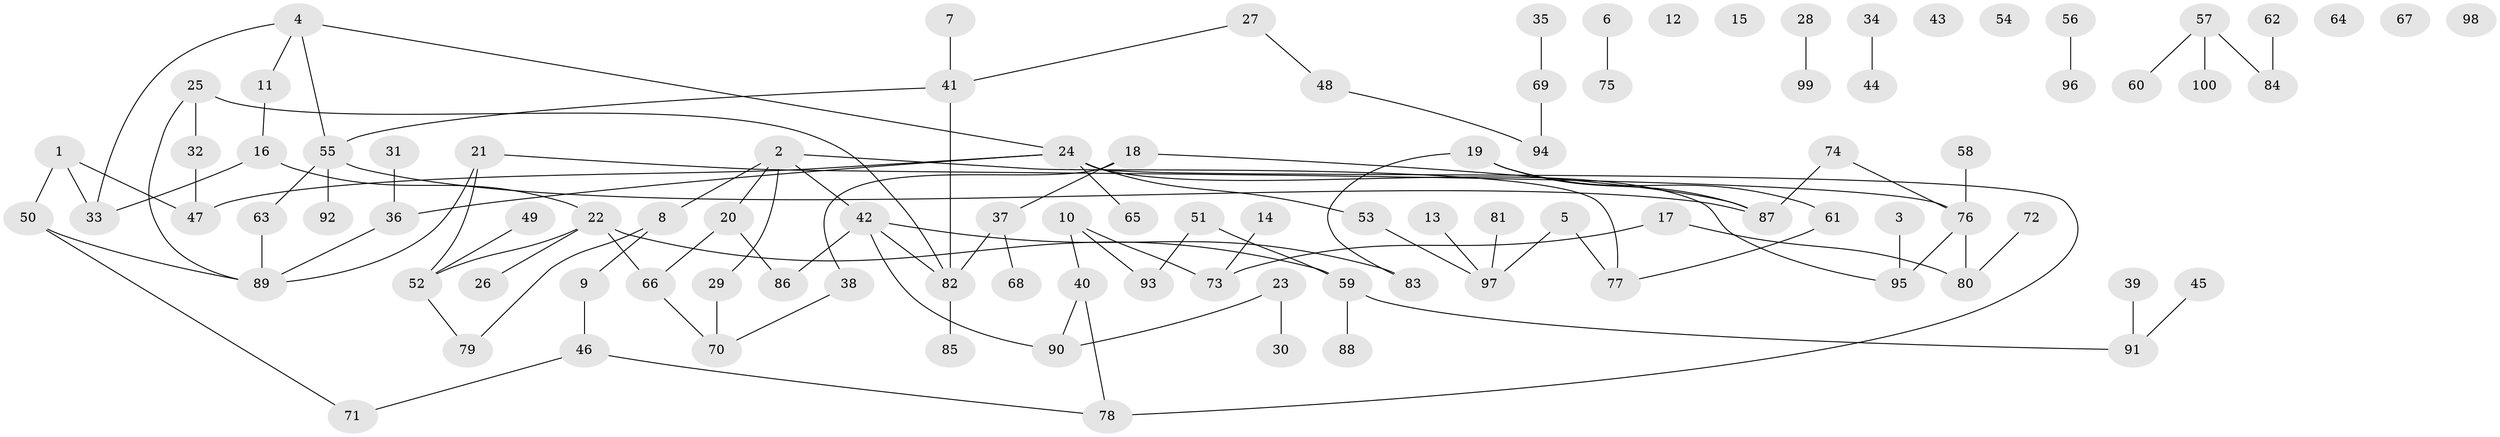 // coarse degree distribution, {7: 0.05, 4: 0.2, 6: 0.1, 1: 0.15, 2: 0.3, 3: 0.15, 5: 0.05}
// Generated by graph-tools (version 1.1) at 2025/48/03/04/25 22:48:10]
// undirected, 100 vertices, 110 edges
graph export_dot {
  node [color=gray90,style=filled];
  1;
  2;
  3;
  4;
  5;
  6;
  7;
  8;
  9;
  10;
  11;
  12;
  13;
  14;
  15;
  16;
  17;
  18;
  19;
  20;
  21;
  22;
  23;
  24;
  25;
  26;
  27;
  28;
  29;
  30;
  31;
  32;
  33;
  34;
  35;
  36;
  37;
  38;
  39;
  40;
  41;
  42;
  43;
  44;
  45;
  46;
  47;
  48;
  49;
  50;
  51;
  52;
  53;
  54;
  55;
  56;
  57;
  58;
  59;
  60;
  61;
  62;
  63;
  64;
  65;
  66;
  67;
  68;
  69;
  70;
  71;
  72;
  73;
  74;
  75;
  76;
  77;
  78;
  79;
  80;
  81;
  82;
  83;
  84;
  85;
  86;
  87;
  88;
  89;
  90;
  91;
  92;
  93;
  94;
  95;
  96;
  97;
  98;
  99;
  100;
  1 -- 33;
  1 -- 47;
  1 -- 50;
  2 -- 8;
  2 -- 20;
  2 -- 29;
  2 -- 42;
  2 -- 77;
  3 -- 95;
  4 -- 11;
  4 -- 24;
  4 -- 33;
  4 -- 55;
  5 -- 77;
  5 -- 97;
  6 -- 75;
  7 -- 41;
  8 -- 9;
  8 -- 79;
  9 -- 46;
  10 -- 40;
  10 -- 73;
  10 -- 93;
  11 -- 16;
  13 -- 97;
  14 -- 73;
  16 -- 22;
  16 -- 33;
  17 -- 73;
  17 -- 80;
  18 -- 37;
  18 -- 38;
  18 -- 87;
  19 -- 61;
  19 -- 83;
  19 -- 87;
  20 -- 66;
  20 -- 86;
  21 -- 52;
  21 -- 76;
  21 -- 89;
  22 -- 26;
  22 -- 52;
  22 -- 59;
  22 -- 66;
  23 -- 30;
  23 -- 90;
  24 -- 36;
  24 -- 47;
  24 -- 53;
  24 -- 65;
  24 -- 78;
  24 -- 95;
  25 -- 32;
  25 -- 82;
  25 -- 89;
  27 -- 41;
  27 -- 48;
  28 -- 99;
  29 -- 70;
  31 -- 36;
  32 -- 47;
  34 -- 44;
  35 -- 69;
  36 -- 89;
  37 -- 68;
  37 -- 82;
  38 -- 70;
  39 -- 91;
  40 -- 78;
  40 -- 90;
  41 -- 55;
  41 -- 82;
  42 -- 82;
  42 -- 83;
  42 -- 86;
  42 -- 90;
  45 -- 91;
  46 -- 71;
  46 -- 78;
  48 -- 94;
  49 -- 52;
  50 -- 71;
  50 -- 89;
  51 -- 59;
  51 -- 93;
  52 -- 79;
  53 -- 97;
  55 -- 63;
  55 -- 87;
  55 -- 92;
  56 -- 96;
  57 -- 60;
  57 -- 84;
  57 -- 100;
  58 -- 76;
  59 -- 88;
  59 -- 91;
  61 -- 77;
  62 -- 84;
  63 -- 89;
  66 -- 70;
  69 -- 94;
  72 -- 80;
  74 -- 76;
  74 -- 87;
  76 -- 80;
  76 -- 95;
  81 -- 97;
  82 -- 85;
}
